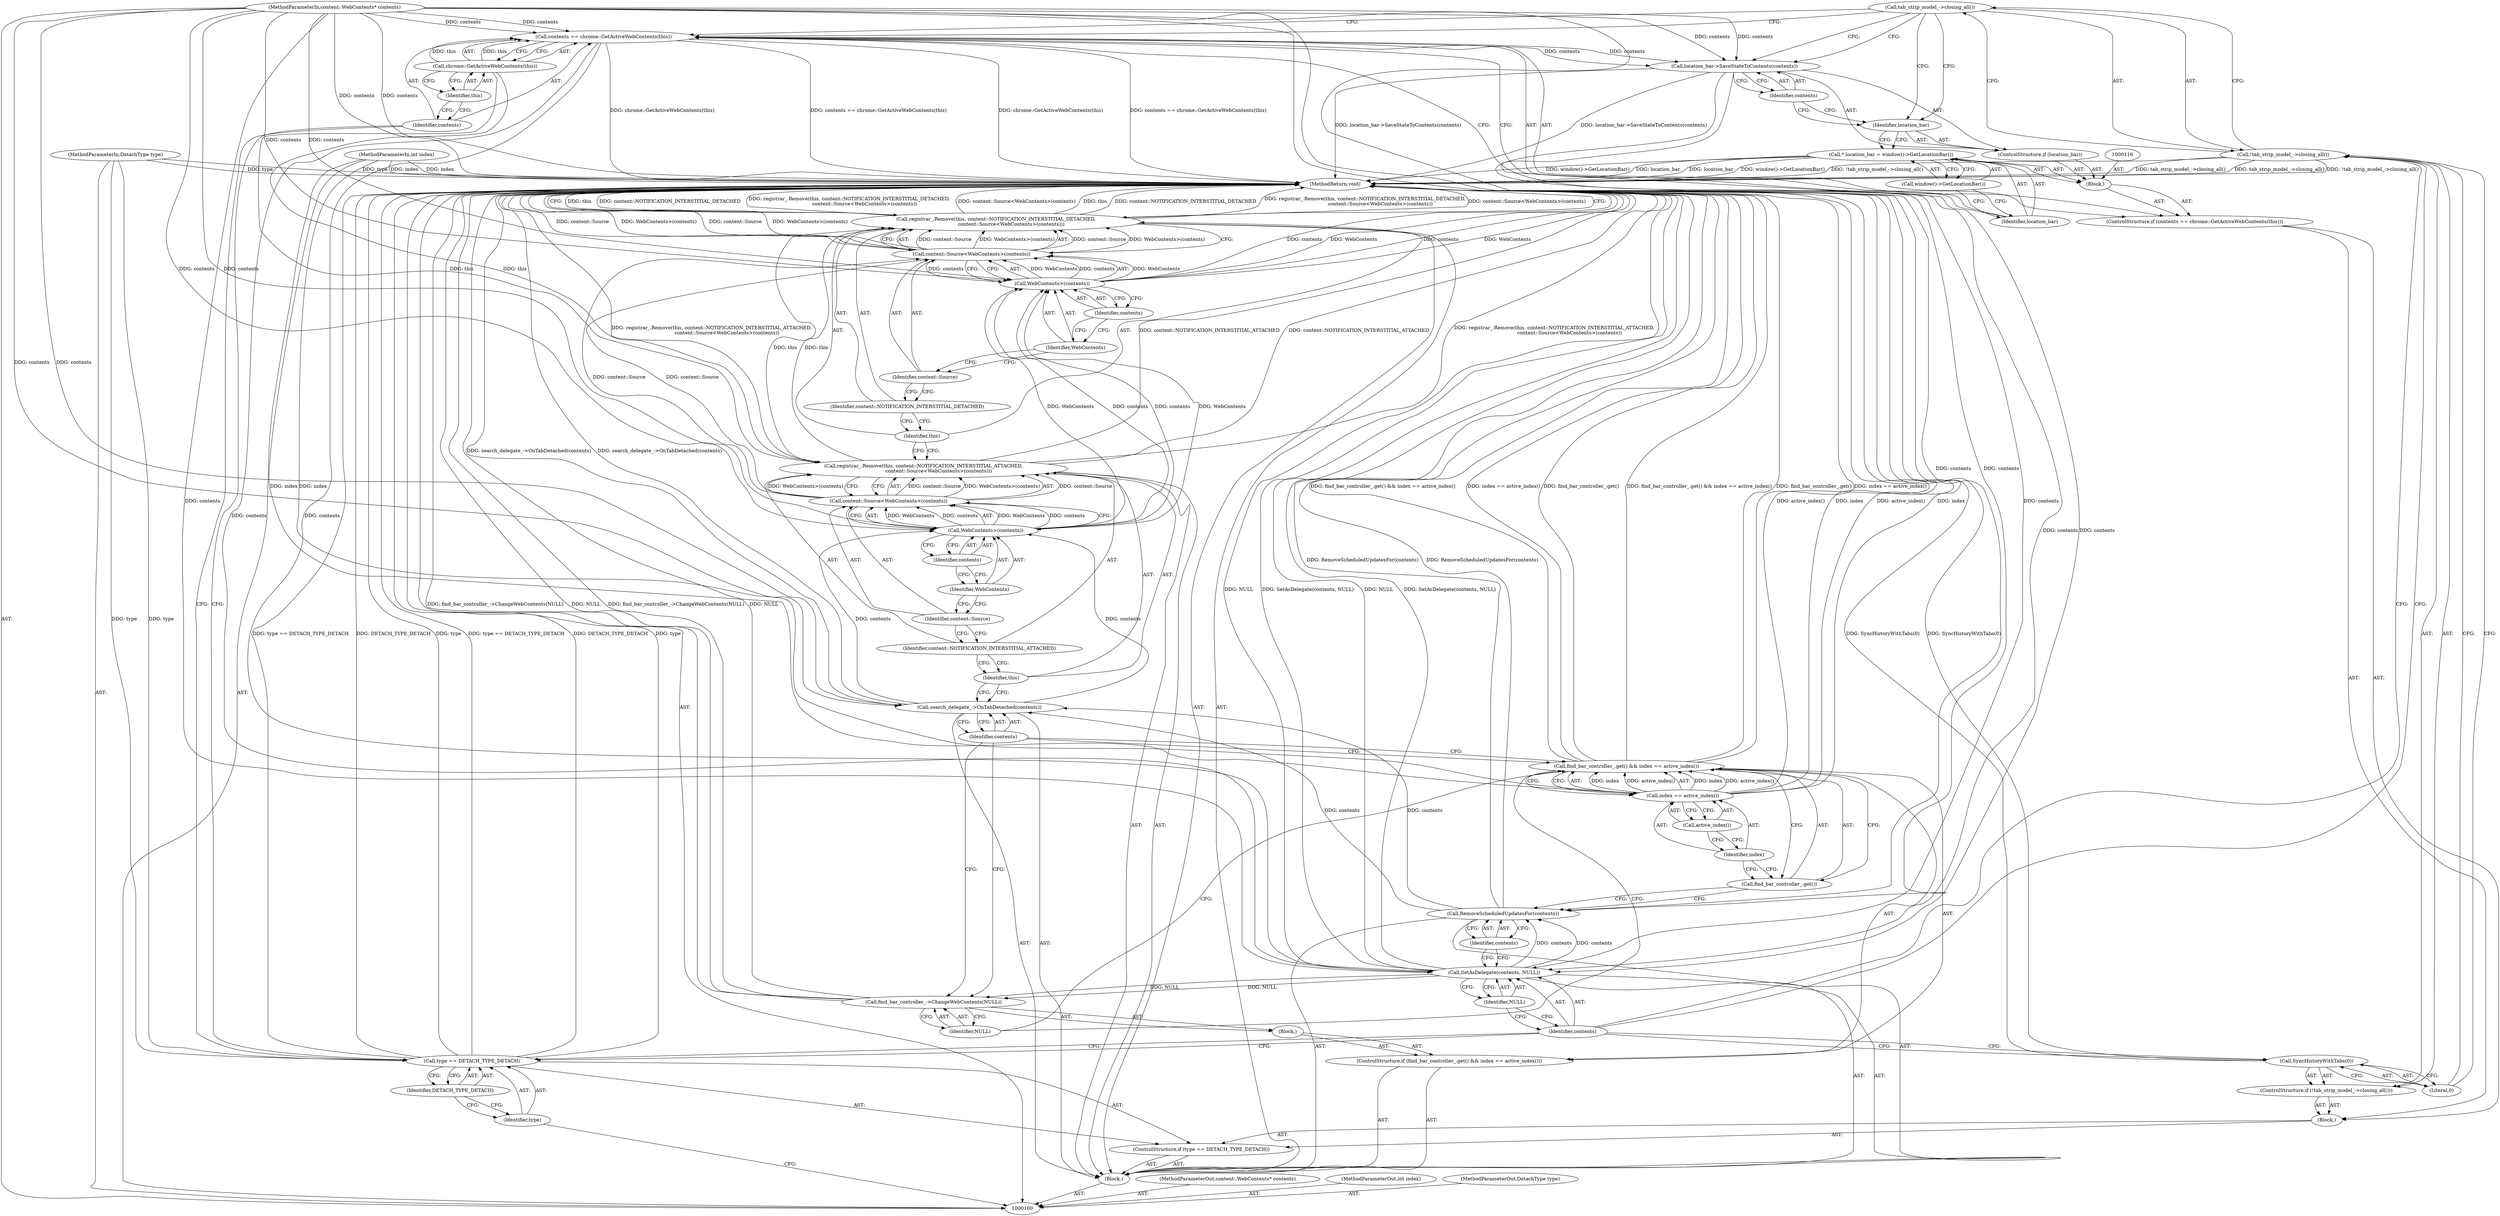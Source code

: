 digraph "0_Chrome_e89cfcb9090e8c98129ae9160c513f504db74599_3" {
"1000126" [label="(Call,tab_strip_model_->closing_all())"];
"1000124" [label="(ControlStructure,if (!tab_strip_model_->closing_all()))"];
"1000125" [label="(Call,!tab_strip_model_->closing_all())"];
"1000128" [label="(Literal,0)"];
"1000127" [label="(Call,SyncHistoryWithTabs(0))"];
"1000130" [label="(Identifier,contents)"];
"1000129" [label="(Call,SetAsDelegate(contents, NULL))"];
"1000131" [label="(Identifier,NULL)"];
"1000132" [label="(Call,RemoveScheduledUpdatesFor(contents))"];
"1000133" [label="(Identifier,contents)"];
"1000134" [label="(ControlStructure,if (find_bar_controller_.get() && index == active_index()))"];
"1000137" [label="(Call,index == active_index())"];
"1000138" [label="(Identifier,index)"];
"1000139" [label="(Call,active_index())"];
"1000140" [label="(Block,)"];
"1000135" [label="(Call,find_bar_controller_.get() && index == active_index())"];
"1000136" [label="(Call,find_bar_controller_.get())"];
"1000161" [label="(MethodReturn,void)"];
"1000101" [label="(MethodParameterIn,content::WebContents* contents)"];
"1000245" [label="(MethodParameterOut,content::WebContents* contents)"];
"1000142" [label="(Identifier,NULL)"];
"1000141" [label="(Call,find_bar_controller_->ChangeWebContents(NULL))"];
"1000143" [label="(Call,search_delegate_->OnTabDetached(contents))"];
"1000144" [label="(Identifier,contents)"];
"1000146" [label="(Identifier,this)"];
"1000147" [label="(Identifier,content::NOTIFICATION_INTERSTITIAL_ATTACHED)"];
"1000145" [label="(Call,registrar_.Remove(this, content::NOTIFICATION_INTERSTITIAL_ATTACHED,\n                    content::Source<WebContents>(contents)))"];
"1000148" [label="(Call,content::Source<WebContents>(contents))"];
"1000149" [label="(Identifier,content::Source)"];
"1000150" [label="(Call,WebContents>(contents))"];
"1000151" [label="(Identifier,WebContents)"];
"1000152" [label="(Identifier,contents)"];
"1000154" [label="(Identifier,this)"];
"1000155" [label="(Identifier,content::NOTIFICATION_INTERSTITIAL_DETACHED)"];
"1000153" [label="(Call,registrar_.Remove(this, content::NOTIFICATION_INTERSTITIAL_DETACHED,\n                    content::Source<WebContents>(contents)))"];
"1000156" [label="(Call,content::Source<WebContents>(contents))"];
"1000157" [label="(Identifier,content::Source)"];
"1000158" [label="(Call,WebContents>(contents))"];
"1000159" [label="(Identifier,WebContents)"];
"1000160" [label="(Identifier,contents)"];
"1000102" [label="(MethodParameterIn,int index)"];
"1000246" [label="(MethodParameterOut,int index)"];
"1000103" [label="(MethodParameterIn,DetachType type)"];
"1000247" [label="(MethodParameterOut,DetachType type)"];
"1000104" [label="(Block,)"];
"1000108" [label="(Identifier,DETACH_TYPE_DETACH)"];
"1000105" [label="(ControlStructure,if (type == DETACH_TYPE_DETACH))"];
"1000109" [label="(Block,)"];
"1000106" [label="(Call,type == DETACH_TYPE_DETACH)"];
"1000107" [label="(Identifier,type)"];
"1000113" [label="(Call,chrome::GetActiveWebContents(this))"];
"1000110" [label="(ControlStructure,if (contents == chrome::GetActiveWebContents(this)))"];
"1000114" [label="(Identifier,this)"];
"1000111" [label="(Call,contents == chrome::GetActiveWebContents(this))"];
"1000112" [label="(Identifier,contents)"];
"1000117" [label="(Call,* location_bar = window()->GetLocationBar())"];
"1000118" [label="(Identifier,location_bar)"];
"1000119" [label="(Call,window()->GetLocationBar())"];
"1000115" [label="(Block,)"];
"1000121" [label="(Identifier,location_bar)"];
"1000120" [label="(ControlStructure,if (location_bar))"];
"1000123" [label="(Identifier,contents)"];
"1000122" [label="(Call,location_bar->SaveStateToContents(contents))"];
"1000126" -> "1000125"  [label="AST: "];
"1000126" -> "1000122"  [label="CFG: "];
"1000126" -> "1000121"  [label="CFG: "];
"1000126" -> "1000111"  [label="CFG: "];
"1000125" -> "1000126"  [label="CFG: "];
"1000124" -> "1000109"  [label="AST: "];
"1000125" -> "1000124"  [label="AST: "];
"1000127" -> "1000124"  [label="AST: "];
"1000125" -> "1000124"  [label="AST: "];
"1000125" -> "1000126"  [label="CFG: "];
"1000126" -> "1000125"  [label="AST: "];
"1000128" -> "1000125"  [label="CFG: "];
"1000130" -> "1000125"  [label="CFG: "];
"1000125" -> "1000161"  [label="DDG: tab_strip_model_->closing_all()"];
"1000125" -> "1000161"  [label="DDG: !tab_strip_model_->closing_all()"];
"1000128" -> "1000127"  [label="AST: "];
"1000128" -> "1000125"  [label="CFG: "];
"1000127" -> "1000128"  [label="CFG: "];
"1000127" -> "1000124"  [label="AST: "];
"1000127" -> "1000128"  [label="CFG: "];
"1000128" -> "1000127"  [label="AST: "];
"1000130" -> "1000127"  [label="CFG: "];
"1000127" -> "1000161"  [label="DDG: SyncHistoryWithTabs(0)"];
"1000130" -> "1000129"  [label="AST: "];
"1000130" -> "1000127"  [label="CFG: "];
"1000130" -> "1000125"  [label="CFG: "];
"1000130" -> "1000106"  [label="CFG: "];
"1000131" -> "1000130"  [label="CFG: "];
"1000129" -> "1000104"  [label="AST: "];
"1000129" -> "1000131"  [label="CFG: "];
"1000130" -> "1000129"  [label="AST: "];
"1000131" -> "1000129"  [label="AST: "];
"1000133" -> "1000129"  [label="CFG: "];
"1000129" -> "1000161"  [label="DDG: NULL"];
"1000129" -> "1000161"  [label="DDG: SetAsDelegate(contents, NULL)"];
"1000122" -> "1000129"  [label="DDG: contents"];
"1000111" -> "1000129"  [label="DDG: contents"];
"1000101" -> "1000129"  [label="DDG: contents"];
"1000129" -> "1000132"  [label="DDG: contents"];
"1000129" -> "1000141"  [label="DDG: NULL"];
"1000131" -> "1000129"  [label="AST: "];
"1000131" -> "1000130"  [label="CFG: "];
"1000129" -> "1000131"  [label="CFG: "];
"1000132" -> "1000104"  [label="AST: "];
"1000132" -> "1000133"  [label="CFG: "];
"1000133" -> "1000132"  [label="AST: "];
"1000136" -> "1000132"  [label="CFG: "];
"1000132" -> "1000161"  [label="DDG: RemoveScheduledUpdatesFor(contents)"];
"1000129" -> "1000132"  [label="DDG: contents"];
"1000101" -> "1000132"  [label="DDG: contents"];
"1000132" -> "1000143"  [label="DDG: contents"];
"1000133" -> "1000132"  [label="AST: "];
"1000133" -> "1000129"  [label="CFG: "];
"1000132" -> "1000133"  [label="CFG: "];
"1000134" -> "1000104"  [label="AST: "];
"1000135" -> "1000134"  [label="AST: "];
"1000140" -> "1000134"  [label="AST: "];
"1000137" -> "1000135"  [label="AST: "];
"1000137" -> "1000139"  [label="CFG: "];
"1000138" -> "1000137"  [label="AST: "];
"1000139" -> "1000137"  [label="AST: "];
"1000135" -> "1000137"  [label="CFG: "];
"1000137" -> "1000161"  [label="DDG: active_index()"];
"1000137" -> "1000161"  [label="DDG: index"];
"1000137" -> "1000135"  [label="DDG: index"];
"1000137" -> "1000135"  [label="DDG: active_index()"];
"1000102" -> "1000137"  [label="DDG: index"];
"1000138" -> "1000137"  [label="AST: "];
"1000138" -> "1000136"  [label="CFG: "];
"1000139" -> "1000138"  [label="CFG: "];
"1000139" -> "1000137"  [label="AST: "];
"1000139" -> "1000138"  [label="CFG: "];
"1000137" -> "1000139"  [label="CFG: "];
"1000140" -> "1000134"  [label="AST: "];
"1000141" -> "1000140"  [label="AST: "];
"1000135" -> "1000134"  [label="AST: "];
"1000135" -> "1000136"  [label="CFG: "];
"1000135" -> "1000137"  [label="CFG: "];
"1000136" -> "1000135"  [label="AST: "];
"1000137" -> "1000135"  [label="AST: "];
"1000142" -> "1000135"  [label="CFG: "];
"1000144" -> "1000135"  [label="CFG: "];
"1000135" -> "1000161"  [label="DDG: find_bar_controller_.get() && index == active_index()"];
"1000135" -> "1000161"  [label="DDG: find_bar_controller_.get()"];
"1000135" -> "1000161"  [label="DDG: index == active_index()"];
"1000137" -> "1000135"  [label="DDG: index"];
"1000137" -> "1000135"  [label="DDG: active_index()"];
"1000136" -> "1000135"  [label="AST: "];
"1000136" -> "1000132"  [label="CFG: "];
"1000138" -> "1000136"  [label="CFG: "];
"1000135" -> "1000136"  [label="CFG: "];
"1000161" -> "1000100"  [label="AST: "];
"1000161" -> "1000153"  [label="CFG: "];
"1000125" -> "1000161"  [label="DDG: tab_strip_model_->closing_all()"];
"1000125" -> "1000161"  [label="DDG: !tab_strip_model_->closing_all()"];
"1000141" -> "1000161"  [label="DDG: NULL"];
"1000141" -> "1000161"  [label="DDG: find_bar_controller_->ChangeWebContents(NULL)"];
"1000106" -> "1000161"  [label="DDG: DETACH_TYPE_DETACH"];
"1000106" -> "1000161"  [label="DDG: type"];
"1000106" -> "1000161"  [label="DDG: type == DETACH_TYPE_DETACH"];
"1000156" -> "1000161"  [label="DDG: content::Source"];
"1000156" -> "1000161"  [label="DDG: WebContents>(contents)"];
"1000158" -> "1000161"  [label="DDG: contents"];
"1000158" -> "1000161"  [label="DDG: WebContents"];
"1000117" -> "1000161"  [label="DDG: location_bar"];
"1000117" -> "1000161"  [label="DDG: window()->GetLocationBar()"];
"1000102" -> "1000161"  [label="DDG: index"];
"1000153" -> "1000161"  [label="DDG: this"];
"1000153" -> "1000161"  [label="DDG: content::NOTIFICATION_INTERSTITIAL_DETACHED"];
"1000153" -> "1000161"  [label="DDG: registrar_.Remove(this, content::NOTIFICATION_INTERSTITIAL_DETACHED,\n                    content::Source<WebContents>(contents))"];
"1000153" -> "1000161"  [label="DDG: content::Source<WebContents>(contents)"];
"1000129" -> "1000161"  [label="DDG: NULL"];
"1000129" -> "1000161"  [label="DDG: SetAsDelegate(contents, NULL)"];
"1000132" -> "1000161"  [label="DDG: RemoveScheduledUpdatesFor(contents)"];
"1000137" -> "1000161"  [label="DDG: active_index()"];
"1000137" -> "1000161"  [label="DDG: index"];
"1000103" -> "1000161"  [label="DDG: type"];
"1000127" -> "1000161"  [label="DDG: SyncHistoryWithTabs(0)"];
"1000135" -> "1000161"  [label="DDG: find_bar_controller_.get() && index == active_index()"];
"1000135" -> "1000161"  [label="DDG: find_bar_controller_.get()"];
"1000135" -> "1000161"  [label="DDG: index == active_index()"];
"1000111" -> "1000161"  [label="DDG: chrome::GetActiveWebContents(this)"];
"1000111" -> "1000161"  [label="DDG: contents == chrome::GetActiveWebContents(this)"];
"1000101" -> "1000161"  [label="DDG: contents"];
"1000143" -> "1000161"  [label="DDG: search_delegate_->OnTabDetached(contents)"];
"1000122" -> "1000161"  [label="DDG: location_bar->SaveStateToContents(contents)"];
"1000145" -> "1000161"  [label="DDG: registrar_.Remove(this, content::NOTIFICATION_INTERSTITIAL_ATTACHED,\n                    content::Source<WebContents>(contents))"];
"1000145" -> "1000161"  [label="DDG: content::NOTIFICATION_INTERSTITIAL_ATTACHED"];
"1000101" -> "1000100"  [label="AST: "];
"1000101" -> "1000161"  [label="DDG: contents"];
"1000101" -> "1000111"  [label="DDG: contents"];
"1000101" -> "1000122"  [label="DDG: contents"];
"1000101" -> "1000129"  [label="DDG: contents"];
"1000101" -> "1000132"  [label="DDG: contents"];
"1000101" -> "1000143"  [label="DDG: contents"];
"1000101" -> "1000150"  [label="DDG: contents"];
"1000101" -> "1000158"  [label="DDG: contents"];
"1000245" -> "1000100"  [label="AST: "];
"1000142" -> "1000141"  [label="AST: "];
"1000142" -> "1000135"  [label="CFG: "];
"1000141" -> "1000142"  [label="CFG: "];
"1000141" -> "1000140"  [label="AST: "];
"1000141" -> "1000142"  [label="CFG: "];
"1000142" -> "1000141"  [label="AST: "];
"1000144" -> "1000141"  [label="CFG: "];
"1000141" -> "1000161"  [label="DDG: NULL"];
"1000141" -> "1000161"  [label="DDG: find_bar_controller_->ChangeWebContents(NULL)"];
"1000129" -> "1000141"  [label="DDG: NULL"];
"1000143" -> "1000104"  [label="AST: "];
"1000143" -> "1000144"  [label="CFG: "];
"1000144" -> "1000143"  [label="AST: "];
"1000146" -> "1000143"  [label="CFG: "];
"1000143" -> "1000161"  [label="DDG: search_delegate_->OnTabDetached(contents)"];
"1000132" -> "1000143"  [label="DDG: contents"];
"1000101" -> "1000143"  [label="DDG: contents"];
"1000143" -> "1000150"  [label="DDG: contents"];
"1000144" -> "1000143"  [label="AST: "];
"1000144" -> "1000141"  [label="CFG: "];
"1000144" -> "1000135"  [label="CFG: "];
"1000143" -> "1000144"  [label="CFG: "];
"1000146" -> "1000145"  [label="AST: "];
"1000146" -> "1000143"  [label="CFG: "];
"1000147" -> "1000146"  [label="CFG: "];
"1000147" -> "1000145"  [label="AST: "];
"1000147" -> "1000146"  [label="CFG: "];
"1000149" -> "1000147"  [label="CFG: "];
"1000145" -> "1000104"  [label="AST: "];
"1000145" -> "1000148"  [label="CFG: "];
"1000146" -> "1000145"  [label="AST: "];
"1000147" -> "1000145"  [label="AST: "];
"1000148" -> "1000145"  [label="AST: "];
"1000154" -> "1000145"  [label="CFG: "];
"1000145" -> "1000161"  [label="DDG: registrar_.Remove(this, content::NOTIFICATION_INTERSTITIAL_ATTACHED,\n                    content::Source<WebContents>(contents))"];
"1000145" -> "1000161"  [label="DDG: content::NOTIFICATION_INTERSTITIAL_ATTACHED"];
"1000113" -> "1000145"  [label="DDG: this"];
"1000148" -> "1000145"  [label="DDG: content::Source"];
"1000148" -> "1000145"  [label="DDG: WebContents>(contents)"];
"1000145" -> "1000153"  [label="DDG: this"];
"1000148" -> "1000145"  [label="AST: "];
"1000148" -> "1000150"  [label="CFG: "];
"1000149" -> "1000148"  [label="AST: "];
"1000150" -> "1000148"  [label="AST: "];
"1000145" -> "1000148"  [label="CFG: "];
"1000148" -> "1000145"  [label="DDG: content::Source"];
"1000148" -> "1000145"  [label="DDG: WebContents>(contents)"];
"1000150" -> "1000148"  [label="DDG: WebContents"];
"1000150" -> "1000148"  [label="DDG: contents"];
"1000148" -> "1000156"  [label="DDG: content::Source"];
"1000149" -> "1000148"  [label="AST: "];
"1000149" -> "1000147"  [label="CFG: "];
"1000151" -> "1000149"  [label="CFG: "];
"1000150" -> "1000148"  [label="AST: "];
"1000150" -> "1000152"  [label="CFG: "];
"1000151" -> "1000150"  [label="AST: "];
"1000152" -> "1000150"  [label="AST: "];
"1000148" -> "1000150"  [label="CFG: "];
"1000150" -> "1000148"  [label="DDG: WebContents"];
"1000150" -> "1000148"  [label="DDG: contents"];
"1000143" -> "1000150"  [label="DDG: contents"];
"1000101" -> "1000150"  [label="DDG: contents"];
"1000150" -> "1000158"  [label="DDG: WebContents"];
"1000150" -> "1000158"  [label="DDG: contents"];
"1000151" -> "1000150"  [label="AST: "];
"1000151" -> "1000149"  [label="CFG: "];
"1000152" -> "1000151"  [label="CFG: "];
"1000152" -> "1000150"  [label="AST: "];
"1000152" -> "1000151"  [label="CFG: "];
"1000150" -> "1000152"  [label="CFG: "];
"1000154" -> "1000153"  [label="AST: "];
"1000154" -> "1000145"  [label="CFG: "];
"1000155" -> "1000154"  [label="CFG: "];
"1000155" -> "1000153"  [label="AST: "];
"1000155" -> "1000154"  [label="CFG: "];
"1000157" -> "1000155"  [label="CFG: "];
"1000153" -> "1000104"  [label="AST: "];
"1000153" -> "1000156"  [label="CFG: "];
"1000154" -> "1000153"  [label="AST: "];
"1000155" -> "1000153"  [label="AST: "];
"1000156" -> "1000153"  [label="AST: "];
"1000161" -> "1000153"  [label="CFG: "];
"1000153" -> "1000161"  [label="DDG: this"];
"1000153" -> "1000161"  [label="DDG: content::NOTIFICATION_INTERSTITIAL_DETACHED"];
"1000153" -> "1000161"  [label="DDG: registrar_.Remove(this, content::NOTIFICATION_INTERSTITIAL_DETACHED,\n                    content::Source<WebContents>(contents))"];
"1000153" -> "1000161"  [label="DDG: content::Source<WebContents>(contents)"];
"1000145" -> "1000153"  [label="DDG: this"];
"1000156" -> "1000153"  [label="DDG: content::Source"];
"1000156" -> "1000153"  [label="DDG: WebContents>(contents)"];
"1000156" -> "1000153"  [label="AST: "];
"1000156" -> "1000158"  [label="CFG: "];
"1000157" -> "1000156"  [label="AST: "];
"1000158" -> "1000156"  [label="AST: "];
"1000153" -> "1000156"  [label="CFG: "];
"1000156" -> "1000161"  [label="DDG: content::Source"];
"1000156" -> "1000161"  [label="DDG: WebContents>(contents)"];
"1000156" -> "1000153"  [label="DDG: content::Source"];
"1000156" -> "1000153"  [label="DDG: WebContents>(contents)"];
"1000148" -> "1000156"  [label="DDG: content::Source"];
"1000158" -> "1000156"  [label="DDG: WebContents"];
"1000158" -> "1000156"  [label="DDG: contents"];
"1000157" -> "1000156"  [label="AST: "];
"1000157" -> "1000155"  [label="CFG: "];
"1000159" -> "1000157"  [label="CFG: "];
"1000158" -> "1000156"  [label="AST: "];
"1000158" -> "1000160"  [label="CFG: "];
"1000159" -> "1000158"  [label="AST: "];
"1000160" -> "1000158"  [label="AST: "];
"1000156" -> "1000158"  [label="CFG: "];
"1000158" -> "1000161"  [label="DDG: contents"];
"1000158" -> "1000161"  [label="DDG: WebContents"];
"1000158" -> "1000156"  [label="DDG: WebContents"];
"1000158" -> "1000156"  [label="DDG: contents"];
"1000150" -> "1000158"  [label="DDG: WebContents"];
"1000150" -> "1000158"  [label="DDG: contents"];
"1000101" -> "1000158"  [label="DDG: contents"];
"1000159" -> "1000158"  [label="AST: "];
"1000159" -> "1000157"  [label="CFG: "];
"1000160" -> "1000159"  [label="CFG: "];
"1000160" -> "1000158"  [label="AST: "];
"1000160" -> "1000159"  [label="CFG: "];
"1000158" -> "1000160"  [label="CFG: "];
"1000102" -> "1000100"  [label="AST: "];
"1000102" -> "1000161"  [label="DDG: index"];
"1000102" -> "1000137"  [label="DDG: index"];
"1000246" -> "1000100"  [label="AST: "];
"1000103" -> "1000100"  [label="AST: "];
"1000103" -> "1000161"  [label="DDG: type"];
"1000103" -> "1000106"  [label="DDG: type"];
"1000247" -> "1000100"  [label="AST: "];
"1000104" -> "1000100"  [label="AST: "];
"1000105" -> "1000104"  [label="AST: "];
"1000129" -> "1000104"  [label="AST: "];
"1000132" -> "1000104"  [label="AST: "];
"1000134" -> "1000104"  [label="AST: "];
"1000143" -> "1000104"  [label="AST: "];
"1000145" -> "1000104"  [label="AST: "];
"1000153" -> "1000104"  [label="AST: "];
"1000108" -> "1000106"  [label="AST: "];
"1000108" -> "1000107"  [label="CFG: "];
"1000106" -> "1000108"  [label="CFG: "];
"1000105" -> "1000104"  [label="AST: "];
"1000106" -> "1000105"  [label="AST: "];
"1000109" -> "1000105"  [label="AST: "];
"1000109" -> "1000105"  [label="AST: "];
"1000110" -> "1000109"  [label="AST: "];
"1000124" -> "1000109"  [label="AST: "];
"1000106" -> "1000105"  [label="AST: "];
"1000106" -> "1000108"  [label="CFG: "];
"1000107" -> "1000106"  [label="AST: "];
"1000108" -> "1000106"  [label="AST: "];
"1000112" -> "1000106"  [label="CFG: "];
"1000130" -> "1000106"  [label="CFG: "];
"1000106" -> "1000161"  [label="DDG: DETACH_TYPE_DETACH"];
"1000106" -> "1000161"  [label="DDG: type"];
"1000106" -> "1000161"  [label="DDG: type == DETACH_TYPE_DETACH"];
"1000103" -> "1000106"  [label="DDG: type"];
"1000107" -> "1000106"  [label="AST: "];
"1000107" -> "1000100"  [label="CFG: "];
"1000108" -> "1000107"  [label="CFG: "];
"1000113" -> "1000111"  [label="AST: "];
"1000113" -> "1000114"  [label="CFG: "];
"1000114" -> "1000113"  [label="AST: "];
"1000111" -> "1000113"  [label="CFG: "];
"1000113" -> "1000111"  [label="DDG: this"];
"1000113" -> "1000145"  [label="DDG: this"];
"1000110" -> "1000109"  [label="AST: "];
"1000111" -> "1000110"  [label="AST: "];
"1000115" -> "1000110"  [label="AST: "];
"1000114" -> "1000113"  [label="AST: "];
"1000114" -> "1000112"  [label="CFG: "];
"1000113" -> "1000114"  [label="CFG: "];
"1000111" -> "1000110"  [label="AST: "];
"1000111" -> "1000113"  [label="CFG: "];
"1000112" -> "1000111"  [label="AST: "];
"1000113" -> "1000111"  [label="AST: "];
"1000118" -> "1000111"  [label="CFG: "];
"1000126" -> "1000111"  [label="CFG: "];
"1000111" -> "1000161"  [label="DDG: chrome::GetActiveWebContents(this)"];
"1000111" -> "1000161"  [label="DDG: contents == chrome::GetActiveWebContents(this)"];
"1000101" -> "1000111"  [label="DDG: contents"];
"1000113" -> "1000111"  [label="DDG: this"];
"1000111" -> "1000122"  [label="DDG: contents"];
"1000111" -> "1000129"  [label="DDG: contents"];
"1000112" -> "1000111"  [label="AST: "];
"1000112" -> "1000106"  [label="CFG: "];
"1000114" -> "1000112"  [label="CFG: "];
"1000117" -> "1000115"  [label="AST: "];
"1000117" -> "1000119"  [label="CFG: "];
"1000118" -> "1000117"  [label="AST: "];
"1000119" -> "1000117"  [label="AST: "];
"1000121" -> "1000117"  [label="CFG: "];
"1000117" -> "1000161"  [label="DDG: location_bar"];
"1000117" -> "1000161"  [label="DDG: window()->GetLocationBar()"];
"1000118" -> "1000117"  [label="AST: "];
"1000118" -> "1000111"  [label="CFG: "];
"1000119" -> "1000118"  [label="CFG: "];
"1000119" -> "1000117"  [label="AST: "];
"1000119" -> "1000118"  [label="CFG: "];
"1000117" -> "1000119"  [label="CFG: "];
"1000115" -> "1000110"  [label="AST: "];
"1000116" -> "1000115"  [label="AST: "];
"1000117" -> "1000115"  [label="AST: "];
"1000120" -> "1000115"  [label="AST: "];
"1000121" -> "1000120"  [label="AST: "];
"1000121" -> "1000117"  [label="CFG: "];
"1000123" -> "1000121"  [label="CFG: "];
"1000126" -> "1000121"  [label="CFG: "];
"1000120" -> "1000115"  [label="AST: "];
"1000121" -> "1000120"  [label="AST: "];
"1000122" -> "1000120"  [label="AST: "];
"1000123" -> "1000122"  [label="AST: "];
"1000123" -> "1000121"  [label="CFG: "];
"1000122" -> "1000123"  [label="CFG: "];
"1000122" -> "1000120"  [label="AST: "];
"1000122" -> "1000123"  [label="CFG: "];
"1000123" -> "1000122"  [label="AST: "];
"1000126" -> "1000122"  [label="CFG: "];
"1000122" -> "1000161"  [label="DDG: location_bar->SaveStateToContents(contents)"];
"1000111" -> "1000122"  [label="DDG: contents"];
"1000101" -> "1000122"  [label="DDG: contents"];
"1000122" -> "1000129"  [label="DDG: contents"];
}
